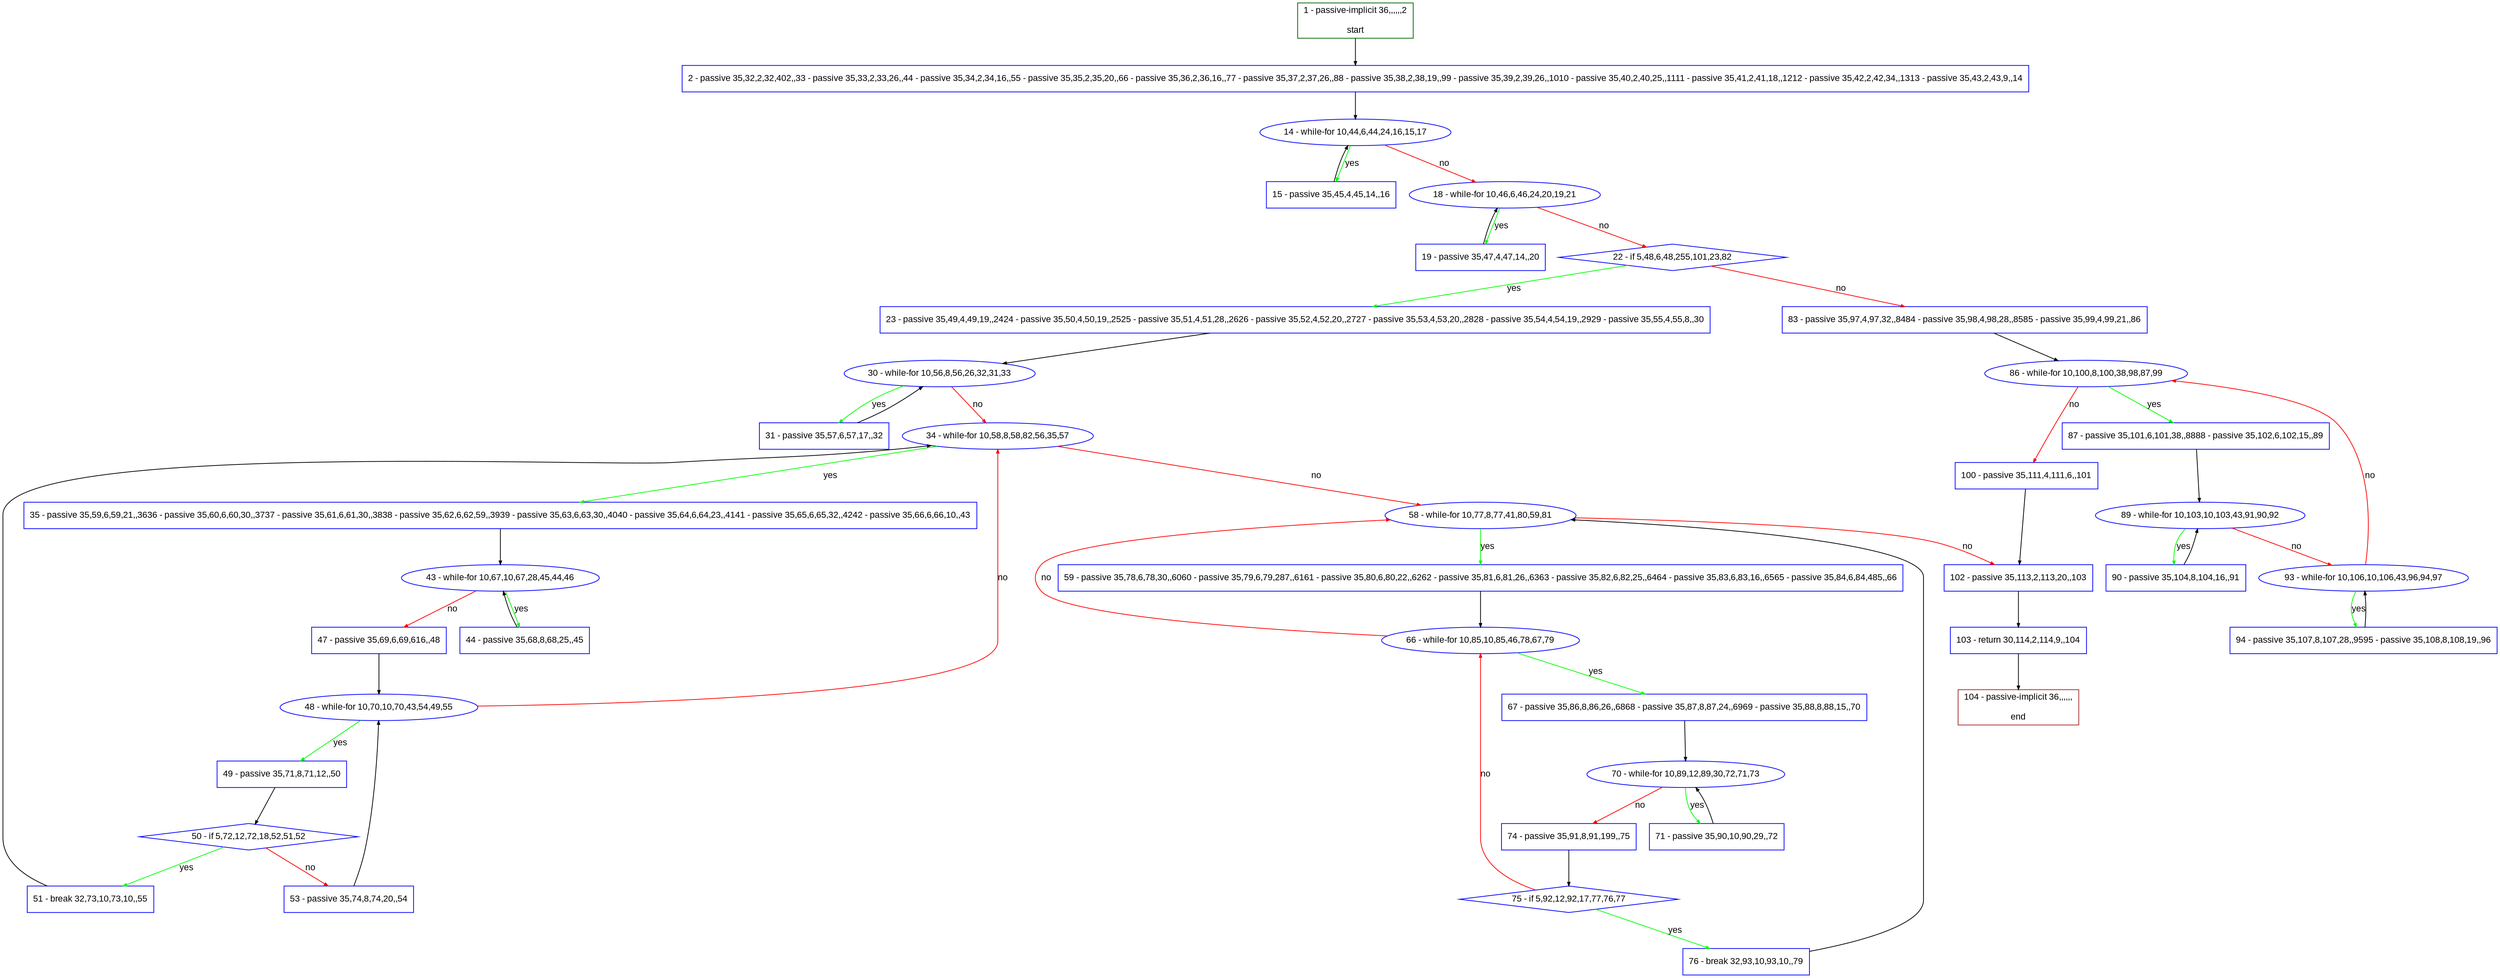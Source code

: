 digraph "" {
  graph [pack="true", label="", fontsize="12", packmode="clust", fontname="Arial", fillcolor="#FFFFCC", bgcolor="white", style="rounded,filled", compound="true"];
  node [node_initialized="no", label="", color="grey", fontsize="12", fillcolor="white", fontname="Arial", style="filled", shape="rectangle", compound="true", fixedsize="false"];
  edge [fontcolor="black", arrowhead="normal", arrowtail="none", arrowsize="0.5", ltail="", label="", color="black", fontsize="12", lhead="", fontname="Arial", dir="forward", compound="true"];
  __N1 [label="2 - passive 35,32,2,32,402,,33 - passive 35,33,2,33,26,,44 - passive 35,34,2,34,16,,55 - passive 35,35,2,35,20,,66 - passive 35,36,2,36,16,,77 - passive 35,37,2,37,26,,88 - passive 35,38,2,38,19,,99 - passive 35,39,2,39,26,,1010 - passive 35,40,2,40,25,,1111 - passive 35,41,2,41,18,,1212 - passive 35,42,2,42,34,,1313 - passive 35,43,2,43,9,,14", color="#0000ff", fillcolor="#ffffff", style="filled", shape="box"];
  __N2 [label="1 - passive-implicit 36,,,,,,2\n\nstart", color="#006400", fillcolor="#ffffff", style="filled", shape="box"];
  __N3 [label="14 - while-for 10,44,6,44,24,16,15,17", color="#0000ff", fillcolor="#ffffff", style="filled", shape="oval"];
  __N4 [label="15 - passive 35,45,4,45,14,,16", color="#0000ff", fillcolor="#ffffff", style="filled", shape="box"];
  __N5 [label="18 - while-for 10,46,6,46,24,20,19,21", color="#0000ff", fillcolor="#ffffff", style="filled", shape="oval"];
  __N6 [label="19 - passive 35,47,4,47,14,,20", color="#0000ff", fillcolor="#ffffff", style="filled", shape="box"];
  __N7 [label="22 - if 5,48,6,48,255,101,23,82", color="#0000ff", fillcolor="#ffffff", style="filled", shape="diamond"];
  __N8 [label="23 - passive 35,49,4,49,19,,2424 - passive 35,50,4,50,19,,2525 - passive 35,51,4,51,28,,2626 - passive 35,52,4,52,20,,2727 - passive 35,53,4,53,20,,2828 - passive 35,54,4,54,19,,2929 - passive 35,55,4,55,8,,30", color="#0000ff", fillcolor="#ffffff", style="filled", shape="box"];
  __N9 [label="83 - passive 35,97,4,97,32,,8484 - passive 35,98,4,98,28,,8585 - passive 35,99,4,99,21,,86", color="#0000ff", fillcolor="#ffffff", style="filled", shape="box"];
  __N10 [label="30 - while-for 10,56,8,56,26,32,31,33", color="#0000ff", fillcolor="#ffffff", style="filled", shape="oval"];
  __N11 [label="31 - passive 35,57,6,57,17,,32", color="#0000ff", fillcolor="#ffffff", style="filled", shape="box"];
  __N12 [label="34 - while-for 10,58,8,58,82,56,35,57", color="#0000ff", fillcolor="#ffffff", style="filled", shape="oval"];
  __N13 [label="35 - passive 35,59,6,59,21,,3636 - passive 35,60,6,60,30,,3737 - passive 35,61,6,61,30,,3838 - passive 35,62,6,62,59,,3939 - passive 35,63,6,63,30,,4040 - passive 35,64,6,64,23,,4141 - passive 35,65,6,65,32,,4242 - passive 35,66,6,66,10,,43", color="#0000ff", fillcolor="#ffffff", style="filled", shape="box"];
  __N14 [label="58 - while-for 10,77,8,77,41,80,59,81", color="#0000ff", fillcolor="#ffffff", style="filled", shape="oval"];
  __N15 [label="43 - while-for 10,67,10,67,28,45,44,46", color="#0000ff", fillcolor="#ffffff", style="filled", shape="oval"];
  __N16 [label="44 - passive 35,68,8,68,25,,45", color="#0000ff", fillcolor="#ffffff", style="filled", shape="box"];
  __N17 [label="47 - passive 35,69,6,69,616,,48", color="#0000ff", fillcolor="#ffffff", style="filled", shape="box"];
  __N18 [label="48 - while-for 10,70,10,70,43,54,49,55", color="#0000ff", fillcolor="#ffffff", style="filled", shape="oval"];
  __N19 [label="49 - passive 35,71,8,71,12,,50", color="#0000ff", fillcolor="#ffffff", style="filled", shape="box"];
  __N20 [label="50 - if 5,72,12,72,18,52,51,52", color="#0000ff", fillcolor="#ffffff", style="filled", shape="diamond"];
  __N21 [label="51 - break 32,73,10,73,10,,55", color="#0000ff", fillcolor="#ffffff", style="filled", shape="box"];
  __N22 [label="53 - passive 35,74,8,74,20,,54", color="#0000ff", fillcolor="#ffffff", style="filled", shape="box"];
  __N23 [label="59 - passive 35,78,6,78,30,,6060 - passive 35,79,6,79,287,,6161 - passive 35,80,6,80,22,,6262 - passive 35,81,6,81,26,,6363 - passive 35,82,6,82,25,,6464 - passive 35,83,6,83,16,,6565 - passive 35,84,6,84,485,,66", color="#0000ff", fillcolor="#ffffff", style="filled", shape="box"];
  __N24 [label="102 - passive 35,113,2,113,20,,103", color="#0000ff", fillcolor="#ffffff", style="filled", shape="box"];
  __N25 [label="66 - while-for 10,85,10,85,46,78,67,79", color="#0000ff", fillcolor="#ffffff", style="filled", shape="oval"];
  __N26 [label="67 - passive 35,86,8,86,26,,6868 - passive 35,87,8,87,24,,6969 - passive 35,88,8,88,15,,70", color="#0000ff", fillcolor="#ffffff", style="filled", shape="box"];
  __N27 [label="70 - while-for 10,89,12,89,30,72,71,73", color="#0000ff", fillcolor="#ffffff", style="filled", shape="oval"];
  __N28 [label="71 - passive 35,90,10,90,29,,72", color="#0000ff", fillcolor="#ffffff", style="filled", shape="box"];
  __N29 [label="74 - passive 35,91,8,91,199,,75", color="#0000ff", fillcolor="#ffffff", style="filled", shape="box"];
  __N30 [label="75 - if 5,92,12,92,17,77,76,77", color="#0000ff", fillcolor="#ffffff", style="filled", shape="diamond"];
  __N31 [label="76 - break 32,93,10,93,10,,79", color="#0000ff", fillcolor="#ffffff", style="filled", shape="box"];
  __N32 [label="86 - while-for 10,100,8,100,38,98,87,99", color="#0000ff", fillcolor="#ffffff", style="filled", shape="oval"];
  __N33 [label="87 - passive 35,101,6,101,38,,8888 - passive 35,102,6,102,15,,89", color="#0000ff", fillcolor="#ffffff", style="filled", shape="box"];
  __N34 [label="100 - passive 35,111,4,111,6,,101", color="#0000ff", fillcolor="#ffffff", style="filled", shape="box"];
  __N35 [label="89 - while-for 10,103,10,103,43,91,90,92", color="#0000ff", fillcolor="#ffffff", style="filled", shape="oval"];
  __N36 [label="90 - passive 35,104,8,104,16,,91", color="#0000ff", fillcolor="#ffffff", style="filled", shape="box"];
  __N37 [label="93 - while-for 10,106,10,106,43,96,94,97", color="#0000ff", fillcolor="#ffffff", style="filled", shape="oval"];
  __N38 [label="94 - passive 35,107,8,107,28,,9595 - passive 35,108,8,108,19,,96", color="#0000ff", fillcolor="#ffffff", style="filled", shape="box"];
  __N39 [label="103 - return 30,114,2,114,9,,104", color="#0000ff", fillcolor="#ffffff", style="filled", shape="box"];
  __N40 [label="104 - passive-implicit 36,,,,,,\n\nend", color="#a52a2a", fillcolor="#ffffff", style="filled", shape="box"];
  __N2 -> __N1 [arrowhead="normal", arrowtail="none", color="#000000", label="", dir="forward"];
  __N1 -> __N3 [arrowhead="normal", arrowtail="none", color="#000000", label="", dir="forward"];
  __N3 -> __N4 [arrowhead="normal", arrowtail="none", color="#00ff00", label="yes", dir="forward"];
  __N4 -> __N3 [arrowhead="normal", arrowtail="none", color="#000000", label="", dir="forward"];
  __N3 -> __N5 [arrowhead="normal", arrowtail="none", color="#ff0000", label="no", dir="forward"];
  __N5 -> __N6 [arrowhead="normal", arrowtail="none", color="#00ff00", label="yes", dir="forward"];
  __N6 -> __N5 [arrowhead="normal", arrowtail="none", color="#000000", label="", dir="forward"];
  __N5 -> __N7 [arrowhead="normal", arrowtail="none", color="#ff0000", label="no", dir="forward"];
  __N7 -> __N8 [arrowhead="normal", arrowtail="none", color="#00ff00", label="yes", dir="forward"];
  __N7 -> __N9 [arrowhead="normal", arrowtail="none", color="#ff0000", label="no", dir="forward"];
  __N8 -> __N10 [arrowhead="normal", arrowtail="none", color="#000000", label="", dir="forward"];
  __N10 -> __N11 [arrowhead="normal", arrowtail="none", color="#00ff00", label="yes", dir="forward"];
  __N11 -> __N10 [arrowhead="normal", arrowtail="none", color="#000000", label="", dir="forward"];
  __N10 -> __N12 [arrowhead="normal", arrowtail="none", color="#ff0000", label="no", dir="forward"];
  __N12 -> __N13 [arrowhead="normal", arrowtail="none", color="#00ff00", label="yes", dir="forward"];
  __N12 -> __N14 [arrowhead="normal", arrowtail="none", color="#ff0000", label="no", dir="forward"];
  __N13 -> __N15 [arrowhead="normal", arrowtail="none", color="#000000", label="", dir="forward"];
  __N15 -> __N16 [arrowhead="normal", arrowtail="none", color="#00ff00", label="yes", dir="forward"];
  __N16 -> __N15 [arrowhead="normal", arrowtail="none", color="#000000", label="", dir="forward"];
  __N15 -> __N17 [arrowhead="normal", arrowtail="none", color="#ff0000", label="no", dir="forward"];
  __N17 -> __N18 [arrowhead="normal", arrowtail="none", color="#000000", label="", dir="forward"];
  __N18 -> __N12 [arrowhead="normal", arrowtail="none", color="#ff0000", label="no", dir="forward"];
  __N18 -> __N19 [arrowhead="normal", arrowtail="none", color="#00ff00", label="yes", dir="forward"];
  __N19 -> __N20 [arrowhead="normal", arrowtail="none", color="#000000", label="", dir="forward"];
  __N20 -> __N21 [arrowhead="normal", arrowtail="none", color="#00ff00", label="yes", dir="forward"];
  __N20 -> __N22 [arrowhead="normal", arrowtail="none", color="#ff0000", label="no", dir="forward"];
  __N21 -> __N12 [arrowhead="normal", arrowtail="none", color="#000000", label="", dir="forward"];
  __N22 -> __N18 [arrowhead="normal", arrowtail="none", color="#000000", label="", dir="forward"];
  __N14 -> __N23 [arrowhead="normal", arrowtail="none", color="#00ff00", label="yes", dir="forward"];
  __N14 -> __N24 [arrowhead="normal", arrowtail="none", color="#ff0000", label="no", dir="forward"];
  __N23 -> __N25 [arrowhead="normal", arrowtail="none", color="#000000", label="", dir="forward"];
  __N25 -> __N14 [arrowhead="normal", arrowtail="none", color="#ff0000", label="no", dir="forward"];
  __N25 -> __N26 [arrowhead="normal", arrowtail="none", color="#00ff00", label="yes", dir="forward"];
  __N26 -> __N27 [arrowhead="normal", arrowtail="none", color="#000000", label="", dir="forward"];
  __N27 -> __N28 [arrowhead="normal", arrowtail="none", color="#00ff00", label="yes", dir="forward"];
  __N28 -> __N27 [arrowhead="normal", arrowtail="none", color="#000000", label="", dir="forward"];
  __N27 -> __N29 [arrowhead="normal", arrowtail="none", color="#ff0000", label="no", dir="forward"];
  __N29 -> __N30 [arrowhead="normal", arrowtail="none", color="#000000", label="", dir="forward"];
  __N30 -> __N25 [arrowhead="normal", arrowtail="none", color="#ff0000", label="no", dir="forward"];
  __N30 -> __N31 [arrowhead="normal", arrowtail="none", color="#00ff00", label="yes", dir="forward"];
  __N31 -> __N14 [arrowhead="normal", arrowtail="none", color="#000000", label="", dir="forward"];
  __N9 -> __N32 [arrowhead="normal", arrowtail="none", color="#000000", label="", dir="forward"];
  __N32 -> __N33 [arrowhead="normal", arrowtail="none", color="#00ff00", label="yes", dir="forward"];
  __N32 -> __N34 [arrowhead="normal", arrowtail="none", color="#ff0000", label="no", dir="forward"];
  __N33 -> __N35 [arrowhead="normal", arrowtail="none", color="#000000", label="", dir="forward"];
  __N35 -> __N36 [arrowhead="normal", arrowtail="none", color="#00ff00", label="yes", dir="forward"];
  __N36 -> __N35 [arrowhead="normal", arrowtail="none", color="#000000", label="", dir="forward"];
  __N35 -> __N37 [arrowhead="normal", arrowtail="none", color="#ff0000", label="no", dir="forward"];
  __N37 -> __N32 [arrowhead="normal", arrowtail="none", color="#ff0000", label="no", dir="forward"];
  __N37 -> __N38 [arrowhead="normal", arrowtail="none", color="#00ff00", label="yes", dir="forward"];
  __N38 -> __N37 [arrowhead="normal", arrowtail="none", color="#000000", label="", dir="forward"];
  __N34 -> __N24 [arrowhead="normal", arrowtail="none", color="#000000", label="", dir="forward"];
  __N24 -> __N39 [arrowhead="normal", arrowtail="none", color="#000000", label="", dir="forward"];
  __N39 -> __N40 [arrowhead="normal", arrowtail="none", color="#000000", label="", dir="forward"];
}
